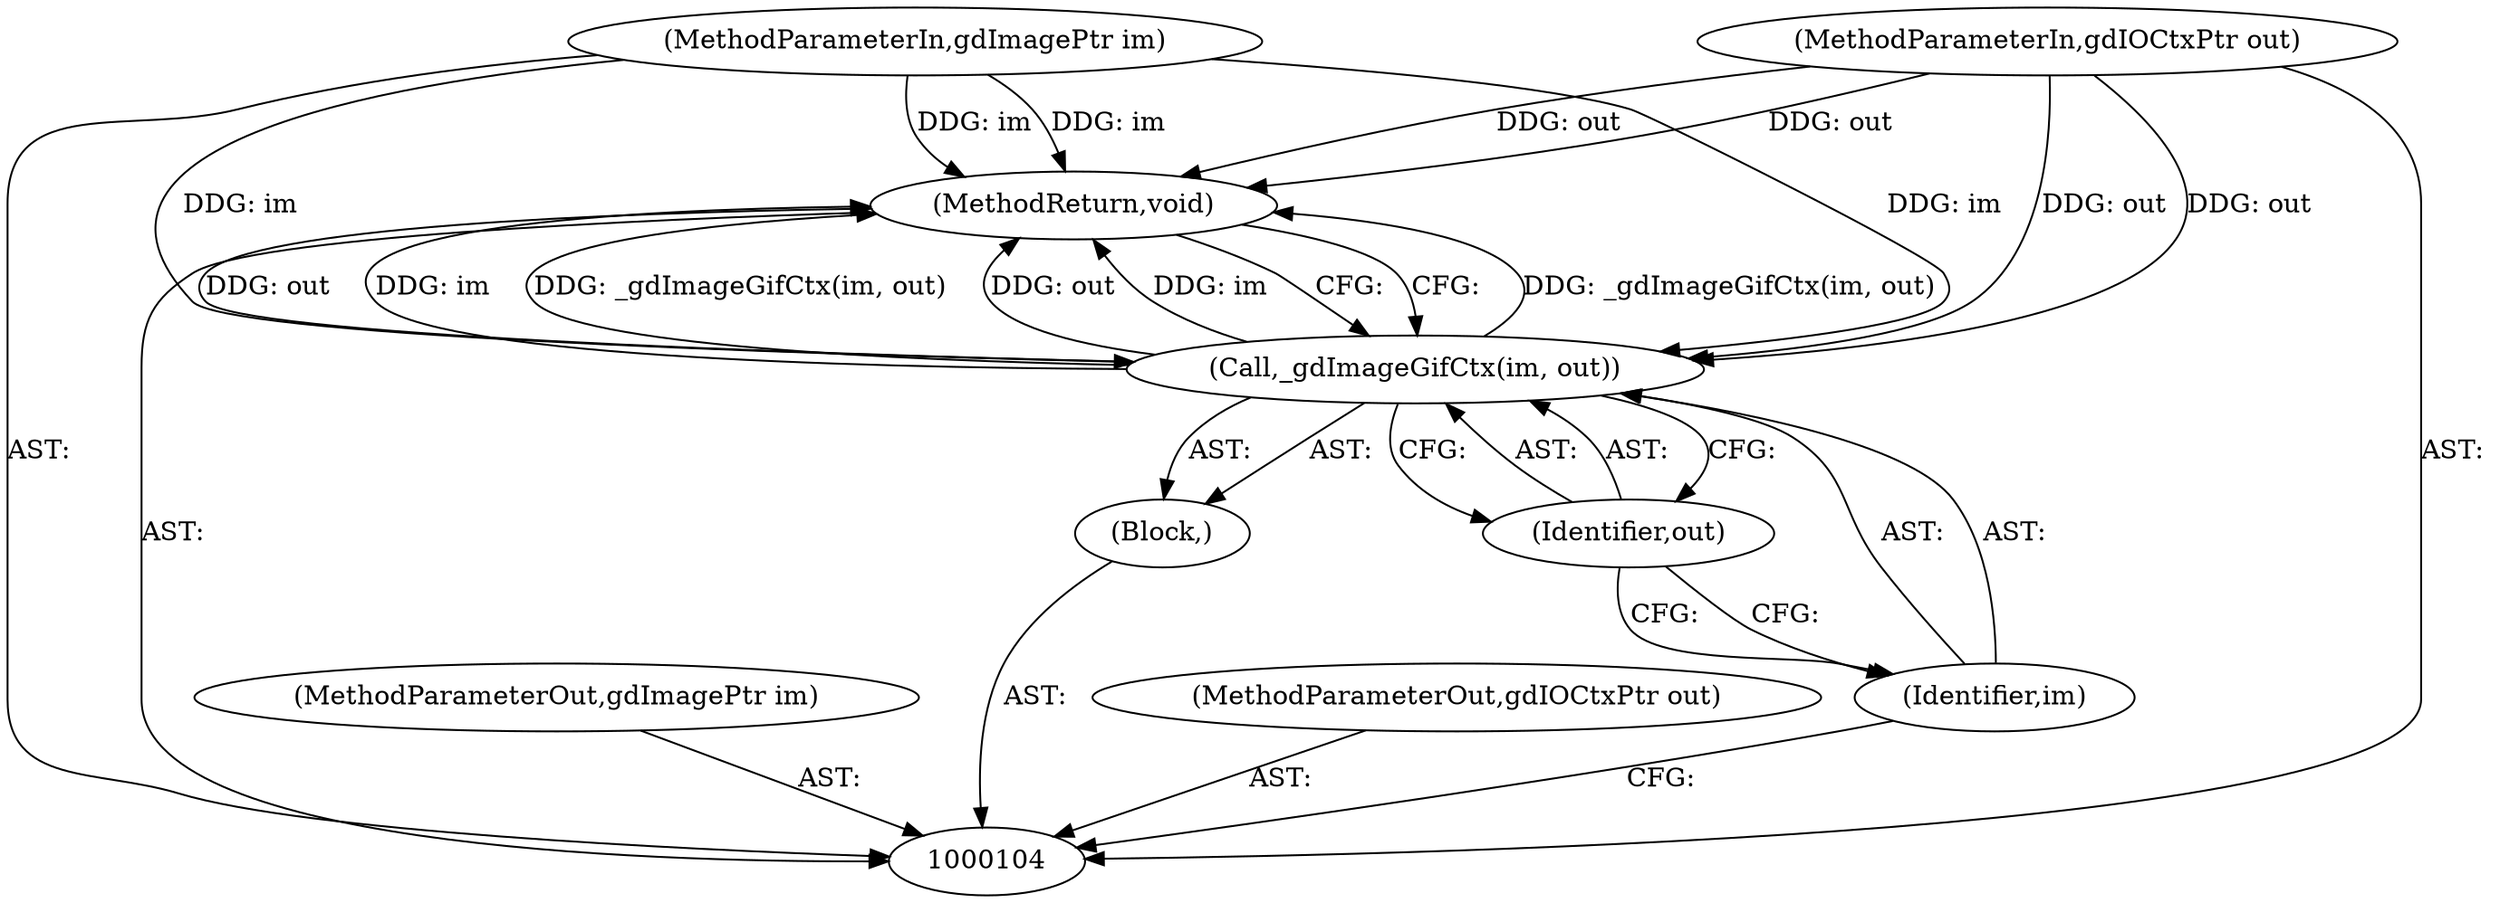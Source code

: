 digraph "0_php-src_089f7c0bc28d399b0420aa6ef058e4c1c120b2ae" {
"1000111" [label="(MethodReturn,void)"];
"1000105" [label="(MethodParameterIn,gdImagePtr im)"];
"1000239" [label="(MethodParameterOut,gdImagePtr im)"];
"1000106" [label="(MethodParameterIn,gdIOCtxPtr out)"];
"1000240" [label="(MethodParameterOut,gdIOCtxPtr out)"];
"1000107" [label="(Block,)"];
"1000108" [label="(Call,_gdImageGifCtx(im, out))"];
"1000109" [label="(Identifier,im)"];
"1000110" [label="(Identifier,out)"];
"1000111" -> "1000104"  [label="AST: "];
"1000111" -> "1000108"  [label="CFG: "];
"1000108" -> "1000111"  [label="DDG: _gdImageGifCtx(im, out)"];
"1000108" -> "1000111"  [label="DDG: out"];
"1000108" -> "1000111"  [label="DDG: im"];
"1000105" -> "1000111"  [label="DDG: im"];
"1000106" -> "1000111"  [label="DDG: out"];
"1000105" -> "1000104"  [label="AST: "];
"1000105" -> "1000111"  [label="DDG: im"];
"1000105" -> "1000108"  [label="DDG: im"];
"1000239" -> "1000104"  [label="AST: "];
"1000106" -> "1000104"  [label="AST: "];
"1000106" -> "1000111"  [label="DDG: out"];
"1000106" -> "1000108"  [label="DDG: out"];
"1000240" -> "1000104"  [label="AST: "];
"1000107" -> "1000104"  [label="AST: "];
"1000108" -> "1000107"  [label="AST: "];
"1000108" -> "1000107"  [label="AST: "];
"1000108" -> "1000110"  [label="CFG: "];
"1000109" -> "1000108"  [label="AST: "];
"1000110" -> "1000108"  [label="AST: "];
"1000111" -> "1000108"  [label="CFG: "];
"1000108" -> "1000111"  [label="DDG: _gdImageGifCtx(im, out)"];
"1000108" -> "1000111"  [label="DDG: out"];
"1000108" -> "1000111"  [label="DDG: im"];
"1000105" -> "1000108"  [label="DDG: im"];
"1000106" -> "1000108"  [label="DDG: out"];
"1000109" -> "1000108"  [label="AST: "];
"1000109" -> "1000104"  [label="CFG: "];
"1000110" -> "1000109"  [label="CFG: "];
"1000110" -> "1000108"  [label="AST: "];
"1000110" -> "1000109"  [label="CFG: "];
"1000108" -> "1000110"  [label="CFG: "];
}

